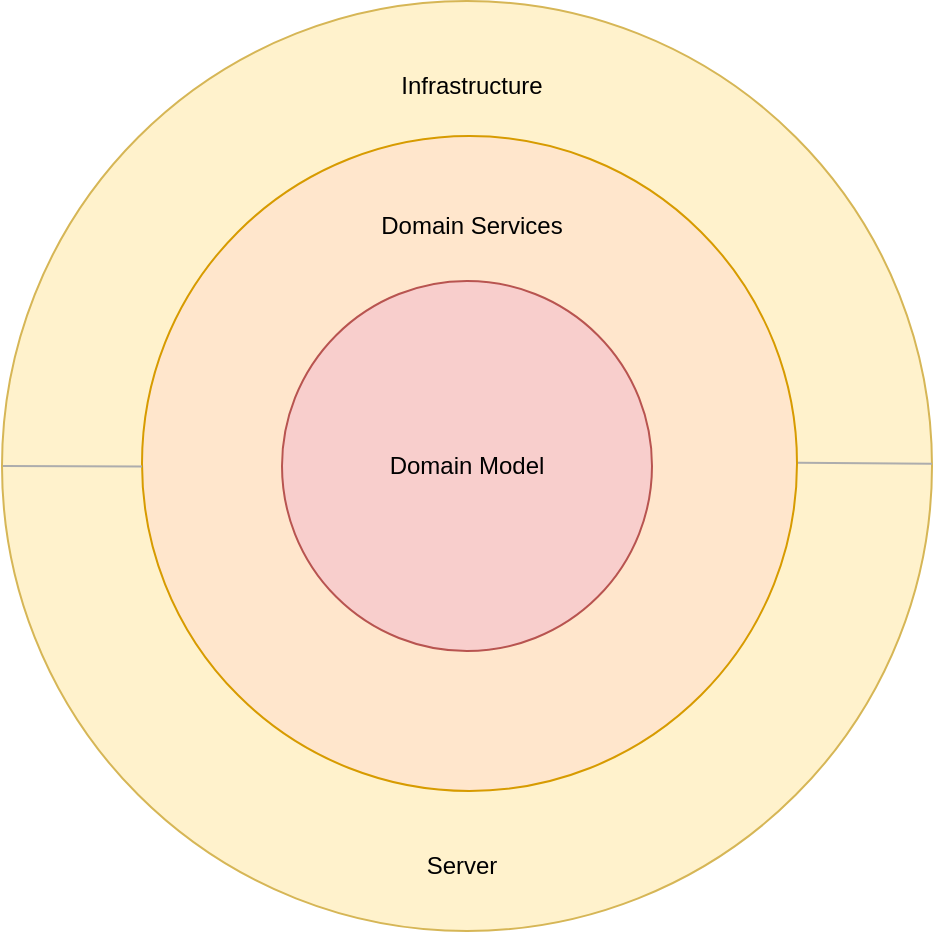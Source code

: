 <mxfile version="20.2.2" type="device"><diagram id="Sk0l-gCqJ57oTqMVB8mB" name="Page-1"><mxGraphModel dx="788" dy="443" grid="1" gridSize="10" guides="1" tooltips="1" connect="0" arrows="1" fold="1" page="1" pageScale="1" pageWidth="827" pageHeight="1169" math="0" shadow="0"><root><mxCell id="0"/><mxCell id="1" parent="0"/><mxCell id="Lnl-mW4nEVmK5A-200vg-1" value="" style="ellipse;whiteSpace=wrap;html=1;aspect=fixed;fillColor=#fff2cc;strokeColor=#d6b656;" vertex="1" parent="1"><mxGeometry x="110" y="12.5" width="465" height="465" as="geometry"/></mxCell><mxCell id="Lnl-mW4nEVmK5A-200vg-2" value="t" style="ellipse;whiteSpace=wrap;html=1;aspect=fixed;fillColor=#ffe6cc;strokeColor=#d79b00;" vertex="1" parent="1"><mxGeometry x="180" y="80" width="327.5" height="327.5" as="geometry"/></mxCell><mxCell id="Lnl-mW4nEVmK5A-200vg-3" value="Domain Model" style="ellipse;whiteSpace=wrap;html=1;aspect=fixed;fillColor=#f8cecc;strokeColor=#b85450;direction=south;" vertex="1" parent="1"><mxGeometry x="250" y="152.5" width="185" height="185" as="geometry"/></mxCell><mxCell id="Lnl-mW4nEVmK5A-200vg-4" value="Domain Services" style="text;html=1;strokeColor=none;fillColor=none;align=center;verticalAlign=middle;whiteSpace=wrap;rounded=0;" vertex="1" parent="1"><mxGeometry x="255" y="110" width="180" height="30" as="geometry"/></mxCell><mxCell id="Lnl-mW4nEVmK5A-200vg-5" value="Infrastructure" style="text;html=1;strokeColor=none;fillColor=none;align=center;verticalAlign=middle;whiteSpace=wrap;rounded=0;" vertex="1" parent="1"><mxGeometry x="255" y="40" width="180" height="30" as="geometry"/></mxCell><mxCell id="Lnl-mW4nEVmK5A-200vg-10" value="" style="endArrow=none;html=1;rounded=0;exitX=0.999;exitY=0.512;exitDx=0;exitDy=0;exitPerimeter=0;entryX=0.001;entryY=0.5;entryDx=0;entryDy=0;entryPerimeter=0;strokeColor=#ADADAD;" edge="1" parent="1" target="Lnl-mW4nEVmK5A-200vg-1"><mxGeometry width="50" height="50" relative="1" as="geometry"><mxPoint x="179.995" y="245.29" as="sourcePoint"/><mxPoint x="112.96" y="244.71" as="targetPoint"/></mxGeometry></mxCell><mxCell id="Lnl-mW4nEVmK5A-200vg-11" value="" style="endArrow=none;html=1;rounded=0;exitX=0.999;exitY=0.512;exitDx=0;exitDy=0;exitPerimeter=0;strokeColor=#ADADAD;" edge="1" parent="1"><mxGeometry width="50" height="50" relative="1" as="geometry"><mxPoint x="574.995" y="243.91" as="sourcePoint"/><mxPoint x="507.96" y="243.33" as="targetPoint"/></mxGeometry></mxCell><mxCell id="Lnl-mW4nEVmK5A-200vg-13" value="Server" style="text;html=1;strokeColor=none;fillColor=none;align=center;verticalAlign=middle;whiteSpace=wrap;rounded=0;" vertex="1" parent="1"><mxGeometry x="250" y="430" width="180" height="30" as="geometry"/></mxCell></root></mxGraphModel></diagram></mxfile>